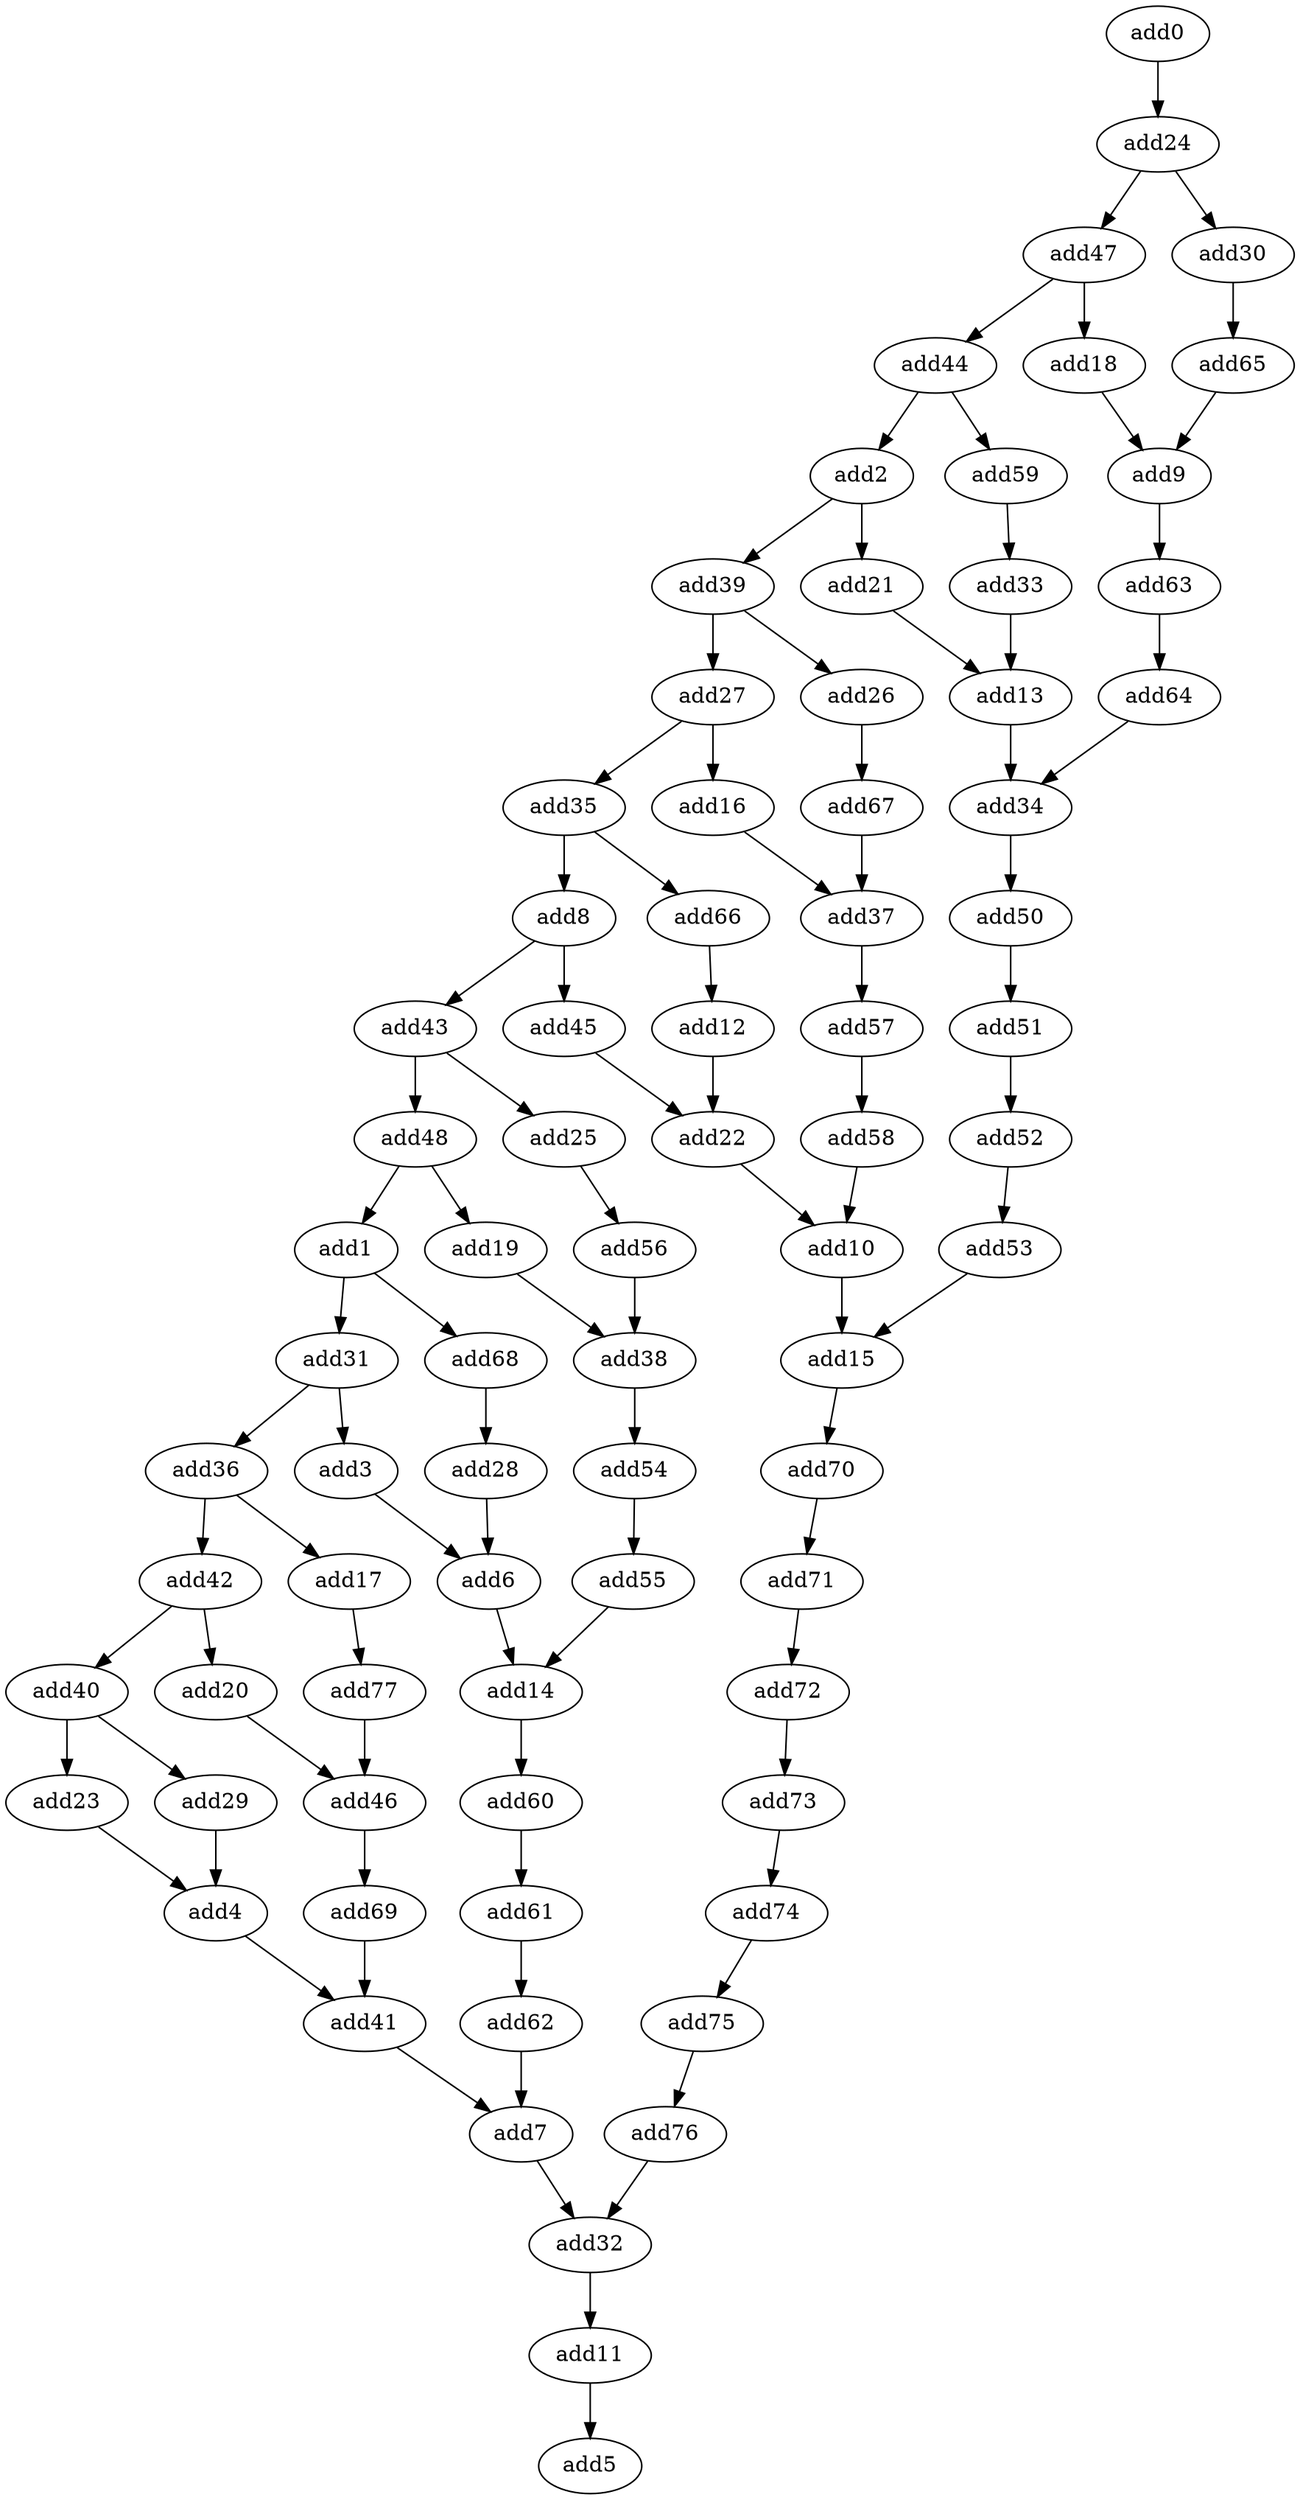 strict digraph  {
add0 [opcode=add];
add24 [opcode=add];
add1 [opcode=add];
add31 [opcode=add];
add68 [opcode=add];
add2 [opcode=add];
add39 [opcode=add];
add21 [opcode=add];
add3 [opcode=add];
add6 [opcode=add];
add4 [opcode=add];
add41 [opcode=add];
add14 [opcode=add];
add7 [opcode=add];
add32 [opcode=add];
add8 [opcode=add];
add45 [opcode=add];
add43 [opcode=add];
add9 [opcode=add];
add63 [opcode=add];
add10 [opcode=add];
add15 [opcode=add];
add11 [opcode=add];
add5 [opcode=add];
add12 [opcode=add];
add22 [opcode=add];
add13 [opcode=add];
add34 [opcode=add];
add60 [opcode=add];
add70 [opcode=add];
add16 [opcode=add];
add37 [opcode=add];
add17 [opcode=add];
add77 [opcode=add];
add18 [opcode=add];
add19 [opcode=add];
add38 [opcode=add];
add20 [opcode=add];
add46 [opcode=add];
add23 [opcode=add];
add47 [opcode=add];
add30 [opcode=add];
add25 [opcode=add];
add56 [opcode=add];
add26 [opcode=add];
add67 [opcode=add];
add27 [opcode=add];
add35 [opcode=add];
add28 [opcode=add];
add29 [opcode=add];
add65 [opcode=add];
add36 [opcode=add];
add33 [opcode=add];
add50 [opcode=add];
add66 [opcode=add];
add42 [opcode=add];
add57 [opcode=add];
add54 [opcode=add];
add40 [opcode=add];
add48 [opcode=add];
add44 [opcode=add];
add59 [opcode=add];
add69 [opcode=add];
add51 [opcode=add];
add52 [opcode=add];
add53 [opcode=add];
add55 [opcode=add];
add58 [opcode=add];
add61 [opcode=add];
add62 [opcode=add];
add64 [opcode=add];
add71 [opcode=add];
add72 [opcode=add];
add73 [opcode=add];
add74 [opcode=add];
add75 [opcode=add];
add76 [opcode=add];
add0 -> add24;
add24 -> add47;
add24 -> add30;
add1 -> add31;
add1 -> add68;
add31 -> add36;
add31 -> add3;
add68 -> add28;
add2 -> add39;
add2 -> add21;
add39 -> add26;
add39 -> add27;
add21 -> add13;
add3 -> add6;
add6 -> add14;
add4 -> add41;
add41 -> add7;
add14 -> add60;
add7 -> add32;
add32 -> add11;
add8 -> add45;
add8 -> add43;
add45 -> add22;
add43 -> add48;
add43 -> add25;
add9 -> add63;
add63 -> add64;
add10 -> add15;
add15 -> add70;
add11 -> add5;
add12 -> add22;
add22 -> add10;
add13 -> add34;
add34 -> add50;
add60 -> add61;
add70 -> add71;
add16 -> add37;
add37 -> add57;
add17 -> add77;
add77 -> add46;
add18 -> add9;
add19 -> add38;
add38 -> add54;
add20 -> add46;
add46 -> add69;
add23 -> add4;
add47 -> add44;
add47 -> add18;
add30 -> add65;
add25 -> add56;
add56 -> add38;
add26 -> add67;
add67 -> add37;
add27 -> add16;
add27 -> add35;
add35 -> add8;
add35 -> add66;
add28 -> add6;
add29 -> add4;
add65 -> add9;
add36 -> add17;
add36 -> add42;
add33 -> add13;
add50 -> add51;
add66 -> add12;
add42 -> add20;
add42 -> add40;
add57 -> add58;
add54 -> add55;
add40 -> add23;
add40 -> add29;
add48 -> add19;
add48 -> add1;
add44 -> add2;
add44 -> add59;
add59 -> add33;
add69 -> add41;
add51 -> add52;
add52 -> add53;
add53 -> add15;
add55 -> add14;
add58 -> add10;
add61 -> add62;
add62 -> add7;
add64 -> add34;
add71 -> add72;
add72 -> add73;
add73 -> add74;
add74 -> add75;
add75 -> add76;
add76 -> add32;
}
